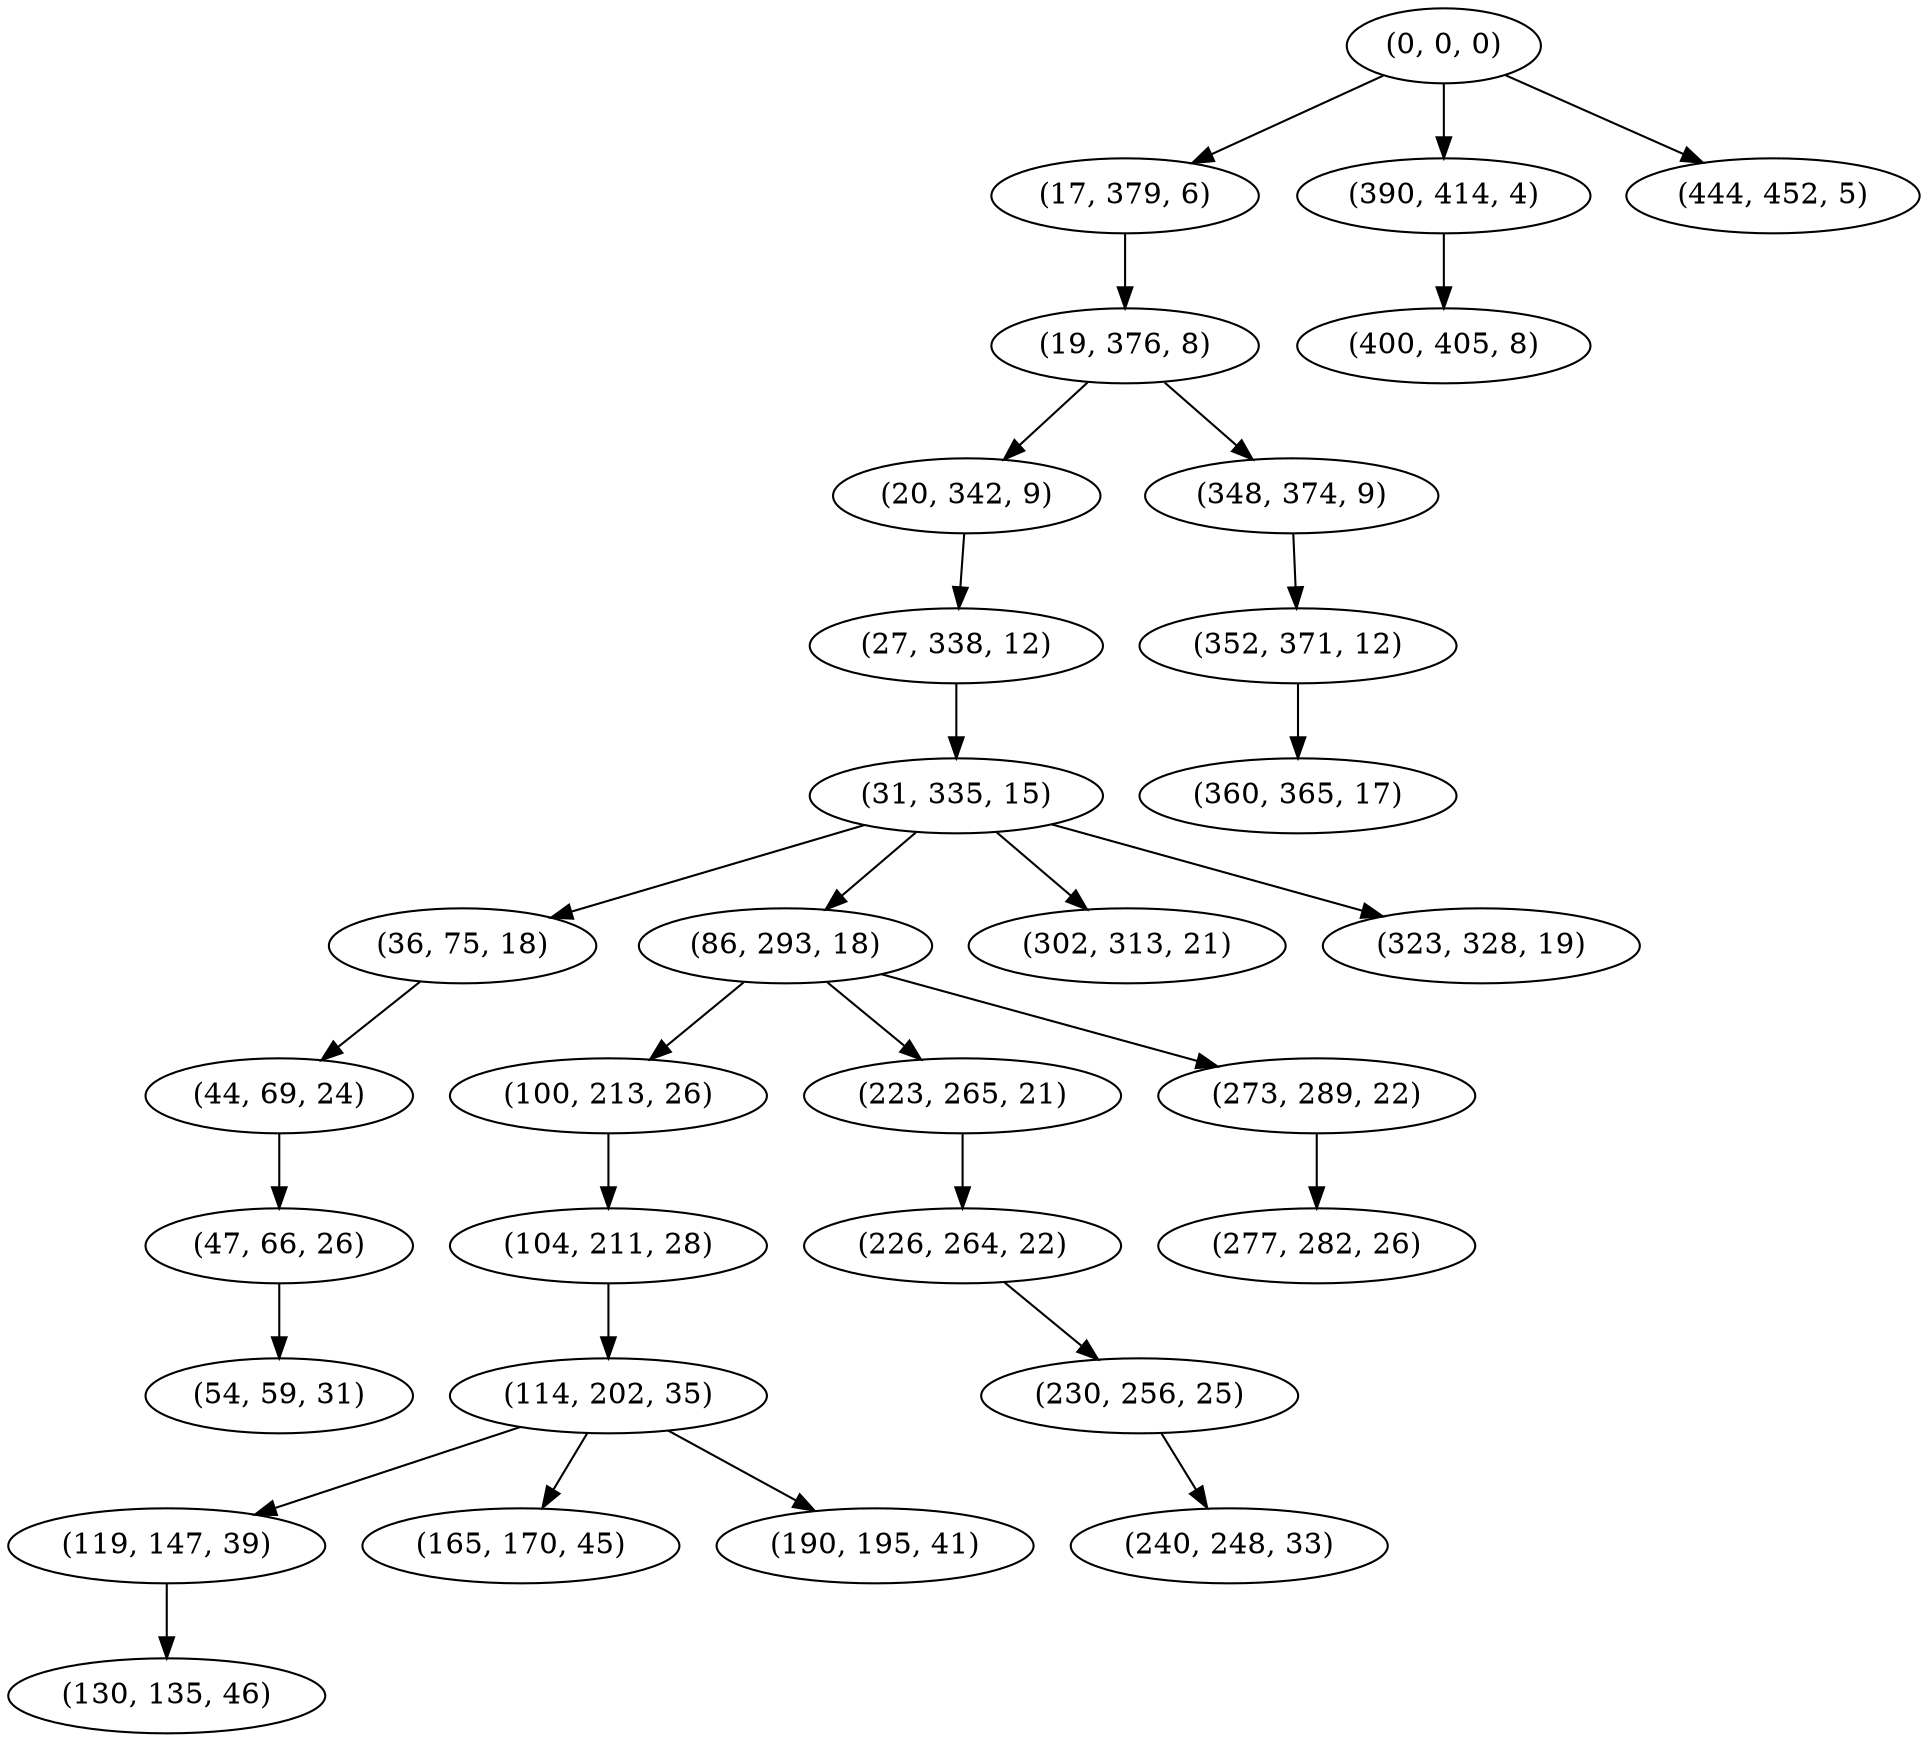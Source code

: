 digraph tree {
    "(0, 0, 0)";
    "(17, 379, 6)";
    "(19, 376, 8)";
    "(20, 342, 9)";
    "(27, 338, 12)";
    "(31, 335, 15)";
    "(36, 75, 18)";
    "(44, 69, 24)";
    "(47, 66, 26)";
    "(54, 59, 31)";
    "(86, 293, 18)";
    "(100, 213, 26)";
    "(104, 211, 28)";
    "(114, 202, 35)";
    "(119, 147, 39)";
    "(130, 135, 46)";
    "(165, 170, 45)";
    "(190, 195, 41)";
    "(223, 265, 21)";
    "(226, 264, 22)";
    "(230, 256, 25)";
    "(240, 248, 33)";
    "(273, 289, 22)";
    "(277, 282, 26)";
    "(302, 313, 21)";
    "(323, 328, 19)";
    "(348, 374, 9)";
    "(352, 371, 12)";
    "(360, 365, 17)";
    "(390, 414, 4)";
    "(400, 405, 8)";
    "(444, 452, 5)";
    "(0, 0, 0)" -> "(17, 379, 6)";
    "(0, 0, 0)" -> "(390, 414, 4)";
    "(0, 0, 0)" -> "(444, 452, 5)";
    "(17, 379, 6)" -> "(19, 376, 8)";
    "(19, 376, 8)" -> "(20, 342, 9)";
    "(19, 376, 8)" -> "(348, 374, 9)";
    "(20, 342, 9)" -> "(27, 338, 12)";
    "(27, 338, 12)" -> "(31, 335, 15)";
    "(31, 335, 15)" -> "(36, 75, 18)";
    "(31, 335, 15)" -> "(86, 293, 18)";
    "(31, 335, 15)" -> "(302, 313, 21)";
    "(31, 335, 15)" -> "(323, 328, 19)";
    "(36, 75, 18)" -> "(44, 69, 24)";
    "(44, 69, 24)" -> "(47, 66, 26)";
    "(47, 66, 26)" -> "(54, 59, 31)";
    "(86, 293, 18)" -> "(100, 213, 26)";
    "(86, 293, 18)" -> "(223, 265, 21)";
    "(86, 293, 18)" -> "(273, 289, 22)";
    "(100, 213, 26)" -> "(104, 211, 28)";
    "(104, 211, 28)" -> "(114, 202, 35)";
    "(114, 202, 35)" -> "(119, 147, 39)";
    "(114, 202, 35)" -> "(165, 170, 45)";
    "(114, 202, 35)" -> "(190, 195, 41)";
    "(119, 147, 39)" -> "(130, 135, 46)";
    "(223, 265, 21)" -> "(226, 264, 22)";
    "(226, 264, 22)" -> "(230, 256, 25)";
    "(230, 256, 25)" -> "(240, 248, 33)";
    "(273, 289, 22)" -> "(277, 282, 26)";
    "(348, 374, 9)" -> "(352, 371, 12)";
    "(352, 371, 12)" -> "(360, 365, 17)";
    "(390, 414, 4)" -> "(400, 405, 8)";
}

